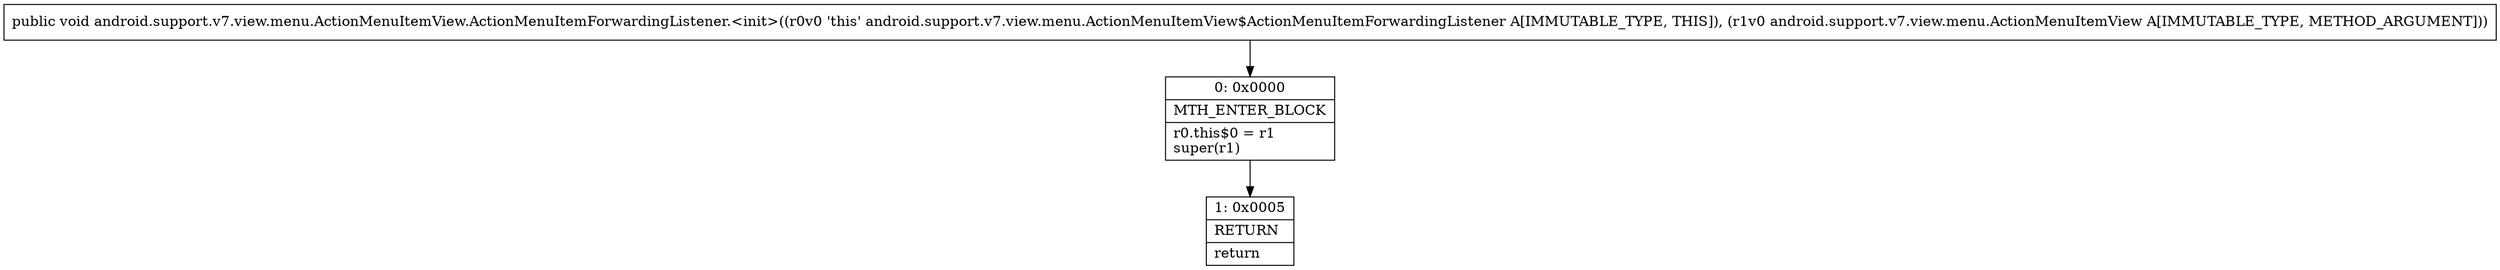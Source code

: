 digraph "CFG forandroid.support.v7.view.menu.ActionMenuItemView.ActionMenuItemForwardingListener.\<init\>(Landroid\/support\/v7\/view\/menu\/ActionMenuItemView;)V" {
Node_0 [shape=record,label="{0\:\ 0x0000|MTH_ENTER_BLOCK\l|r0.this$0 = r1\lsuper(r1)\l}"];
Node_1 [shape=record,label="{1\:\ 0x0005|RETURN\l|return\l}"];
MethodNode[shape=record,label="{public void android.support.v7.view.menu.ActionMenuItemView.ActionMenuItemForwardingListener.\<init\>((r0v0 'this' android.support.v7.view.menu.ActionMenuItemView$ActionMenuItemForwardingListener A[IMMUTABLE_TYPE, THIS]), (r1v0 android.support.v7.view.menu.ActionMenuItemView A[IMMUTABLE_TYPE, METHOD_ARGUMENT])) }"];
MethodNode -> Node_0;
Node_0 -> Node_1;
}

